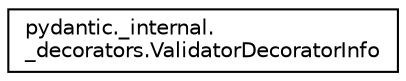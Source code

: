 digraph "Graphical Class Hierarchy"
{
 // LATEX_PDF_SIZE
  edge [fontname="Helvetica",fontsize="10",labelfontname="Helvetica",labelfontsize="10"];
  node [fontname="Helvetica",fontsize="10",shape=record];
  rankdir="LR";
  Node0 [label="pydantic._internal.\l_decorators.ValidatorDecoratorInfo",height=0.2,width=0.4,color="black", fillcolor="white", style="filled",URL="$classpydantic_1_1__internal_1_1__decorators_1_1ValidatorDecoratorInfo.html",tooltip=" "];
}
